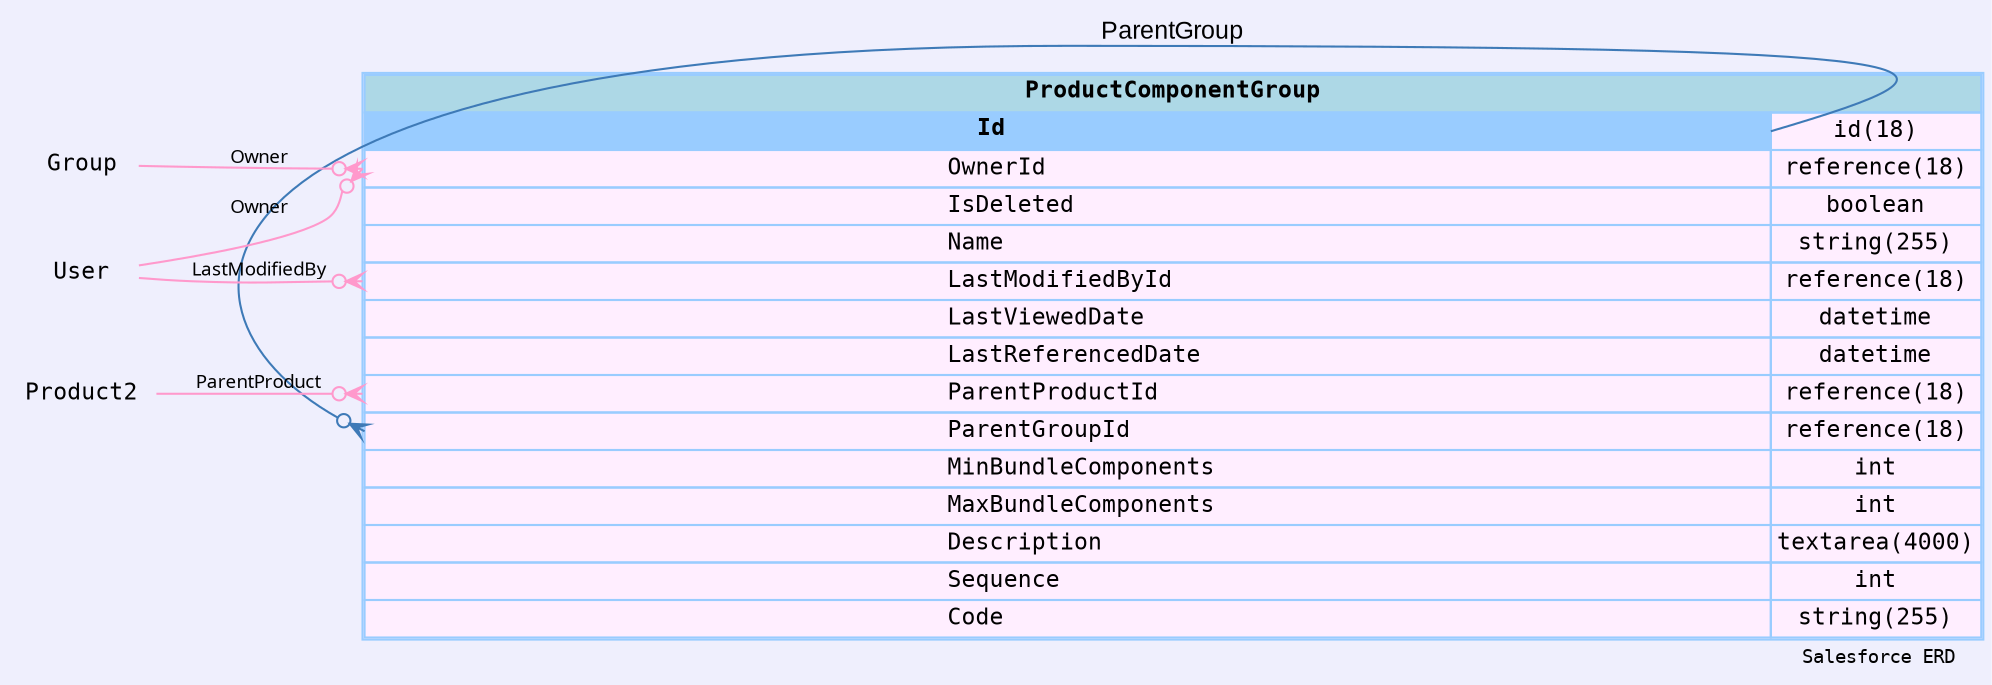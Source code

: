 
        digraph "Salesforce+ ERD" {  
            graph [  
              rankdir="RL"  
              bgcolor="#efeffd"  
              label="Salesforce ERD "  
              labeljust="r"  
              nodesep="0.18"  
              ranksep="0.46"        
              fontname="Courier"  
              fontsize="9"  
            ];  
            node [  
              fontname="Courier"  
              fontsize="11"  
              shape="plaintext"  
              color="#99ccff"  
            ];  
            edge [ arrowsize="0.8"   ];
        
            ProductComponentGroup [shape=none, margin=0, label=<
                <table border="1" cellborder="1" cellspacing="0" bgcolor="#ffeeff" >   
                  <tr><td colspan="3" bgcolor="lightblue"><b>ProductComponentGroup</b></td></tr>
             <tr>
                                        <td  bgcolor="#99ccff" port="Id" align="left">
                                           <b>Id</b>
                                        </td><td>id(18)</td></tr> <tr>
                                         <td port="OwnerId" align="left">
                                         OwnerId
                                       </td><td>reference(18)</td></tr> <tr>
                                         <td port="IsDeleted" align="left">
                                         IsDeleted
                                       </td><td>boolean</td></tr> <tr>
                                         <td port="Name" align="left">
                                         Name
                                       </td><td>string(255)</td></tr> <tr>
                                         <td port="LastModifiedById" align="left">
                                         LastModifiedById
                                       </td><td>reference(18)</td></tr> <tr>
                                         <td port="LastViewedDate" align="left">
                                         LastViewedDate
                                       </td><td>datetime</td></tr> <tr>
                                         <td port="LastReferencedDate" align="left">
                                         LastReferencedDate
                                       </td><td>datetime</td></tr> <tr>
                                         <td port="ParentProductId" align="left">
                                         ParentProductId
                                       </td><td>reference(18)</td></tr> <tr>
                                         <td port="ParentGroupId" align="left">
                                         ParentGroupId
                                       </td><td>reference(18)</td></tr> <tr>
                                         <td port="MinBundleComponents" align="left">
                                         MinBundleComponents
                                       </td><td>int</td></tr> <tr>
                                         <td port="MaxBundleComponents" align="left">
                                         MaxBundleComponents
                                       </td><td>int</td></tr> <tr>
                                         <td port="Description" align="left">
                                         Description
                                       </td><td>textarea(4000)</td></tr> <tr>
                                         <td port="Sequence" align="left">
                                         Sequence
                                       </td><td>int</td></tr> <tr>
                                         <td port="Code" align="left">
                                         Code
                                       </td><td>string(255)</td></tr>            
                </table>
                >
                  URL="#"
                  tooltip=" ProductComponentGroup "
                ];
            
                            "ProductComponentGroup" : "OwnerId": w -> 
                                  "Group" : "Id" 
                                           : e 
                                          [arrowhead=none 
                                           dir=back 
                                           arrowtail=crowodot 
                                           color="#ff99cc"
                                           label="Owner"
                                           fontname="Monaco"
                                           fontsize="9"
                                          ];
                      
                            "ProductComponentGroup" : "OwnerId": w -> 
                                  "User" : "Id" 
                                           : e 
                                          [arrowhead=none 
                                           dir=back 
                                           arrowtail=crowodot 
                                           color="#ff99cc"
                                           label="Owner"
                                           fontname="Monaco"
                                           fontsize="9"
                                          ];
                      
                            "ProductComponentGroup" : "LastModifiedById": w -> 
                                  "User" : "Id" 
                                           : e 
                                          [arrowhead=none 
                                           dir=back 
                                           arrowtail=crowodot 
                                           color="#ff99cc"
                                           label="LastModifiedBy"
                                           fontname="Monaco"
                                           fontsize="9"
                                          ];
                      
                            "ProductComponentGroup" : "ParentProductId": w -> 
                                  "Product2" : "Id" 
                                           : e 
                                          [arrowhead=none 
                                           dir=back 
                                           arrowtail=crowodot 
                                           color="#ff99cc"
                                           label="ParentProduct"
                                           fontname="Monaco"
                                           fontsize="9"
                                          ];
                      
                            "ProductComponentGroup" : "ParentGroupId": w -> 
                                  "ProductComponentGroup" : "Id" 
                                           : e 
                                          [arrowhead=none 
                                           dir=back 
                                           arrowtail=crowodot 
                                           color="#3e7ab7"
                                           label="ParentGroup"
                                           fontname="Arial"
                                           fontsize="12"
                                          ];
                      }